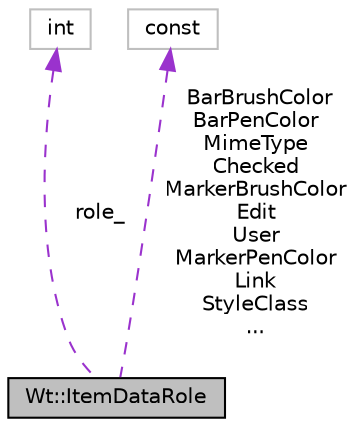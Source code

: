 digraph "Wt::ItemDataRole"
{
 // LATEX_PDF_SIZE
  edge [fontname="Helvetica",fontsize="10",labelfontname="Helvetica",labelfontsize="10"];
  node [fontname="Helvetica",fontsize="10",shape=record];
  Node1 [label="Wt::ItemDataRole",height=0.2,width=0.4,color="black", fillcolor="grey75", style="filled", fontcolor="black",tooltip="Enumeration that indicates a role for a data item."];
  Node2 -> Node1 [dir="back",color="darkorchid3",fontsize="10",style="dashed",label=" role_" ];
  Node2 [label="int",height=0.2,width=0.4,color="grey75", fillcolor="white", style="filled",tooltip=" "];
  Node3 -> Node1 [dir="back",color="darkorchid3",fontsize="10",style="dashed",label=" BarBrushColor\nBarPenColor\nMimeType\nChecked\nMarkerBrushColor\nEdit\nUser\nMarkerPenColor\nLink\nStyleClass\n..." ];
  Node3 [label="const",height=0.2,width=0.4,color="grey75", fillcolor="white", style="filled",tooltip=" "];
}
